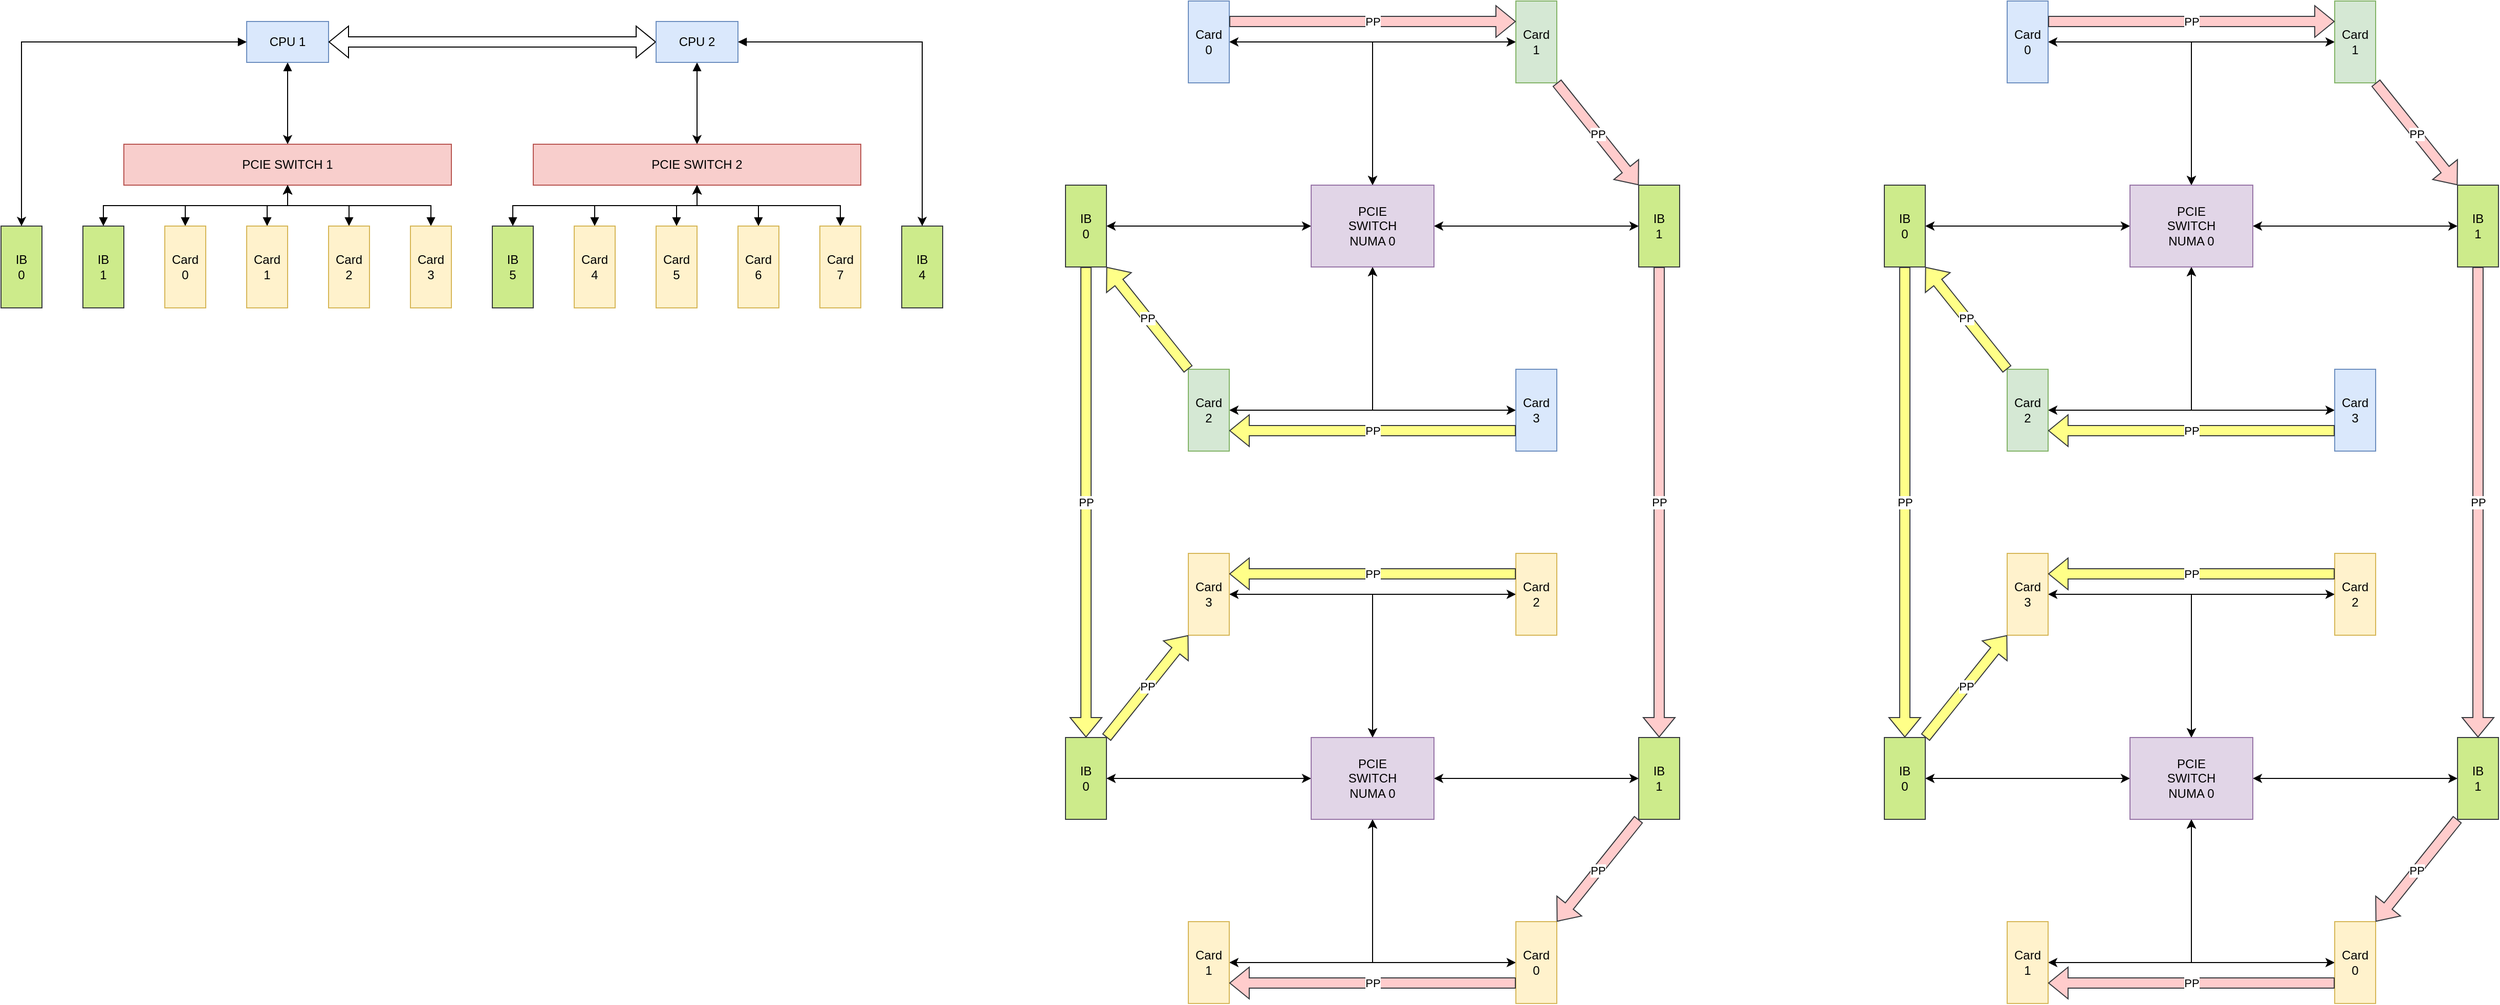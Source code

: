 <mxfile version="24.0.1" type="github">
  <diagram name="Page-1" id="sz9WDsKcMjd7FwOMRA3z">
    <mxGraphModel dx="2585" dy="1102" grid="1" gridSize="10" guides="1" tooltips="1" connect="1" arrows="1" fold="1" page="1" pageScale="1" pageWidth="850" pageHeight="1100" math="0" shadow="0">
      <root>
        <mxCell id="0" />
        <mxCell id="1" parent="0" />
        <mxCell id="98Ptpq3VxeF9D4LMuZ2r-12" value="" style="edgeStyle=orthogonalEdgeStyle;rounded=0;orthogonalLoop=1;jettySize=auto;html=1;startArrow=block;startFill=1;" edge="1" parent="1" source="98Ptpq3VxeF9D4LMuZ2r-13" target="98Ptpq3VxeF9D4LMuZ2r-17">
          <mxGeometry relative="1" as="geometry" />
        </mxCell>
        <mxCell id="98Ptpq3VxeF9D4LMuZ2r-13" value="CPU 1" style="rounded=0;whiteSpace=wrap;html=1;fillColor=#dae8fc;strokeColor=#6c8ebf;" vertex="1" parent="1">
          <mxGeometry x="-600" y="280" width="80" height="40" as="geometry" />
        </mxCell>
        <mxCell id="98Ptpq3VxeF9D4LMuZ2r-14" value="" style="edgeStyle=orthogonalEdgeStyle;rounded=0;orthogonalLoop=1;jettySize=auto;html=1;shape=flexArrow;endArrow=block;startArrow=block;" edge="1" parent="1" source="98Ptpq3VxeF9D4LMuZ2r-16" target="98Ptpq3VxeF9D4LMuZ2r-13">
          <mxGeometry relative="1" as="geometry" />
        </mxCell>
        <mxCell id="98Ptpq3VxeF9D4LMuZ2r-15" value="" style="edgeStyle=orthogonalEdgeStyle;rounded=0;orthogonalLoop=1;jettySize=auto;html=1;startArrow=block;startFill=1;" edge="1" parent="1" source="98Ptpq3VxeF9D4LMuZ2r-16" target="98Ptpq3VxeF9D4LMuZ2r-18">
          <mxGeometry relative="1" as="geometry" />
        </mxCell>
        <mxCell id="98Ptpq3VxeF9D4LMuZ2r-16" value="CPU 2" style="rounded=0;whiteSpace=wrap;html=1;fillColor=#dae8fc;strokeColor=#6c8ebf;" vertex="1" parent="1">
          <mxGeometry x="-200" y="280" width="80" height="40" as="geometry" />
        </mxCell>
        <mxCell id="98Ptpq3VxeF9D4LMuZ2r-17" value="PCIE SWITCH 1" style="rounded=0;whiteSpace=wrap;html=1;fillColor=#f8cecc;strokeColor=#b85450;" vertex="1" parent="1">
          <mxGeometry x="-720" y="400" width="320" height="40" as="geometry" />
        </mxCell>
        <mxCell id="98Ptpq3VxeF9D4LMuZ2r-18" value="PCIE SWITCH 2" style="rounded=0;whiteSpace=wrap;html=1;fillColor=#f8cecc;strokeColor=#b85450;" vertex="1" parent="1">
          <mxGeometry x="-320" y="400" width="320" height="40" as="geometry" />
        </mxCell>
        <mxCell id="98Ptpq3VxeF9D4LMuZ2r-19" value="" style="edgeStyle=orthogonalEdgeStyle;rounded=0;orthogonalLoop=1;jettySize=auto;html=1;startArrow=block;startFill=1;" edge="1" parent="1" source="98Ptpq3VxeF9D4LMuZ2r-20" target="98Ptpq3VxeF9D4LMuZ2r-17">
          <mxGeometry relative="1" as="geometry" />
        </mxCell>
        <mxCell id="98Ptpq3VxeF9D4LMuZ2r-20" value="Card&lt;br&gt;0" style="rounded=0;whiteSpace=wrap;html=1;fillColor=#fff2cc;strokeColor=#d6b656;" vertex="1" parent="1">
          <mxGeometry x="-680" y="480" width="40" height="80" as="geometry" />
        </mxCell>
        <mxCell id="98Ptpq3VxeF9D4LMuZ2r-21" value="" style="edgeStyle=orthogonalEdgeStyle;rounded=0;orthogonalLoop=1;jettySize=auto;html=1;startArrow=block;startFill=1;" edge="1" parent="1" source="98Ptpq3VxeF9D4LMuZ2r-22" target="98Ptpq3VxeF9D4LMuZ2r-17">
          <mxGeometry relative="1" as="geometry" />
        </mxCell>
        <mxCell id="98Ptpq3VxeF9D4LMuZ2r-22" value="Card&lt;br style=&quot;border-color: var(--border-color);&quot;&gt;1" style="rounded=0;whiteSpace=wrap;html=1;fillColor=#fff2cc;strokeColor=#d6b656;" vertex="1" parent="1">
          <mxGeometry x="-600" y="480" width="40" height="80" as="geometry" />
        </mxCell>
        <mxCell id="98Ptpq3VxeF9D4LMuZ2r-23" value="" style="edgeStyle=orthogonalEdgeStyle;rounded=0;orthogonalLoop=1;jettySize=auto;html=1;startArrow=block;startFill=1;" edge="1" parent="1" source="98Ptpq3VxeF9D4LMuZ2r-24" target="98Ptpq3VxeF9D4LMuZ2r-17">
          <mxGeometry relative="1" as="geometry" />
        </mxCell>
        <mxCell id="98Ptpq3VxeF9D4LMuZ2r-24" value="Card&lt;br style=&quot;border-color: var(--border-color);&quot;&gt;2" style="rounded=0;whiteSpace=wrap;html=1;fillColor=#fff2cc;strokeColor=#d6b656;" vertex="1" parent="1">
          <mxGeometry x="-520" y="480" width="40" height="80" as="geometry" />
        </mxCell>
        <mxCell id="98Ptpq3VxeF9D4LMuZ2r-25" value="" style="edgeStyle=orthogonalEdgeStyle;rounded=0;orthogonalLoop=1;jettySize=auto;html=1;startArrow=block;startFill=1;" edge="1" parent="1" source="98Ptpq3VxeF9D4LMuZ2r-26" target="98Ptpq3VxeF9D4LMuZ2r-17">
          <mxGeometry relative="1" as="geometry" />
        </mxCell>
        <mxCell id="98Ptpq3VxeF9D4LMuZ2r-26" value="Card&lt;br style=&quot;border-color: var(--border-color);&quot;&gt;3" style="rounded=0;whiteSpace=wrap;html=1;fillColor=#fff2cc;strokeColor=#d6b656;" vertex="1" parent="1">
          <mxGeometry x="-440" y="480" width="40" height="80" as="geometry" />
        </mxCell>
        <mxCell id="98Ptpq3VxeF9D4LMuZ2r-27" value="" style="edgeStyle=orthogonalEdgeStyle;rounded=0;orthogonalLoop=1;jettySize=auto;html=1;startArrow=block;startFill=1;" edge="1" parent="1" source="98Ptpq3VxeF9D4LMuZ2r-28" target="98Ptpq3VxeF9D4LMuZ2r-17">
          <mxGeometry relative="1" as="geometry" />
        </mxCell>
        <mxCell id="98Ptpq3VxeF9D4LMuZ2r-28" value="IB&lt;br&gt;1" style="rounded=0;whiteSpace=wrap;html=1;fillColor=#cdeb8b;strokeColor=#36393d;" vertex="1" parent="1">
          <mxGeometry x="-760" y="480" width="40" height="80" as="geometry" />
        </mxCell>
        <mxCell id="98Ptpq3VxeF9D4LMuZ2r-29" value="" style="edgeStyle=orthogonalEdgeStyle;rounded=0;orthogonalLoop=1;jettySize=auto;html=1;startArrow=block;startFill=1;" edge="1" parent="1" source="98Ptpq3VxeF9D4LMuZ2r-30" target="98Ptpq3VxeF9D4LMuZ2r-18">
          <mxGeometry relative="1" as="geometry" />
        </mxCell>
        <mxCell id="98Ptpq3VxeF9D4LMuZ2r-30" value="Card&lt;br style=&quot;border-color: var(--border-color);&quot;&gt;4" style="rounded=0;whiteSpace=wrap;html=1;fillColor=#fff2cc;strokeColor=#d6b656;" vertex="1" parent="1">
          <mxGeometry x="-280" y="480" width="40" height="80" as="geometry" />
        </mxCell>
        <mxCell id="98Ptpq3VxeF9D4LMuZ2r-31" value="" style="edgeStyle=orthogonalEdgeStyle;rounded=0;orthogonalLoop=1;jettySize=auto;html=1;startArrow=block;startFill=1;" edge="1" parent="1" source="98Ptpq3VxeF9D4LMuZ2r-32" target="98Ptpq3VxeF9D4LMuZ2r-18">
          <mxGeometry relative="1" as="geometry" />
        </mxCell>
        <mxCell id="98Ptpq3VxeF9D4LMuZ2r-32" value="Card&lt;br style=&quot;border-color: var(--border-color);&quot;&gt;5" style="rounded=0;whiteSpace=wrap;html=1;fillColor=#fff2cc;strokeColor=#d6b656;" vertex="1" parent="1">
          <mxGeometry x="-200" y="480" width="40" height="80" as="geometry" />
        </mxCell>
        <mxCell id="98Ptpq3VxeF9D4LMuZ2r-33" value="" style="edgeStyle=orthogonalEdgeStyle;rounded=0;orthogonalLoop=1;jettySize=auto;html=1;startArrow=block;startFill=1;" edge="1" parent="1" source="98Ptpq3VxeF9D4LMuZ2r-34" target="98Ptpq3VxeF9D4LMuZ2r-18">
          <mxGeometry relative="1" as="geometry" />
        </mxCell>
        <mxCell id="98Ptpq3VxeF9D4LMuZ2r-34" value="Card&lt;br style=&quot;border-color: var(--border-color);&quot;&gt;6" style="rounded=0;whiteSpace=wrap;html=1;fillColor=#fff2cc;strokeColor=#d6b656;" vertex="1" parent="1">
          <mxGeometry x="-120" y="480" width="40" height="80" as="geometry" />
        </mxCell>
        <mxCell id="98Ptpq3VxeF9D4LMuZ2r-35" value="" style="edgeStyle=orthogonalEdgeStyle;rounded=0;orthogonalLoop=1;jettySize=auto;html=1;startArrow=block;startFill=1;" edge="1" parent="1" source="98Ptpq3VxeF9D4LMuZ2r-36" target="98Ptpq3VxeF9D4LMuZ2r-18">
          <mxGeometry relative="1" as="geometry" />
        </mxCell>
        <mxCell id="98Ptpq3VxeF9D4LMuZ2r-36" value="Card&lt;br style=&quot;border-color: var(--border-color);&quot;&gt;7" style="rounded=0;whiteSpace=wrap;html=1;fillColor=#fff2cc;strokeColor=#d6b656;" vertex="1" parent="1">
          <mxGeometry x="-40" y="480" width="40" height="80" as="geometry" />
        </mxCell>
        <mxCell id="98Ptpq3VxeF9D4LMuZ2r-37" value="" style="edgeStyle=orthogonalEdgeStyle;rounded=0;orthogonalLoop=1;jettySize=auto;html=1;startArrow=block;startFill=1;" edge="1" parent="1" source="98Ptpq3VxeF9D4LMuZ2r-38" target="98Ptpq3VxeF9D4LMuZ2r-18">
          <mxGeometry relative="1" as="geometry" />
        </mxCell>
        <mxCell id="98Ptpq3VxeF9D4LMuZ2r-38" value="IB&lt;br&gt;5" style="rounded=0;whiteSpace=wrap;html=1;fillColor=#cdeb8b;strokeColor=#36393d;" vertex="1" parent="1">
          <mxGeometry x="-360" y="480" width="40" height="80" as="geometry" />
        </mxCell>
        <mxCell id="98Ptpq3VxeF9D4LMuZ2r-39" value="IB&lt;br&gt;0" style="rounded=0;whiteSpace=wrap;html=1;fillColor=#cdeb8b;strokeColor=#36393d;" vertex="1" parent="1">
          <mxGeometry x="-840" y="480" width="40" height="80" as="geometry" />
        </mxCell>
        <mxCell id="98Ptpq3VxeF9D4LMuZ2r-40" value="" style="edgeStyle=orthogonalEdgeStyle;rounded=0;orthogonalLoop=1;jettySize=auto;html=1;exitX=0;exitY=0.5;exitDx=0;exitDy=0;entryX=0.5;entryY=0;entryDx=0;entryDy=0;startArrow=block;startFill=1;" edge="1" parent="1" source="98Ptpq3VxeF9D4LMuZ2r-13" target="98Ptpq3VxeF9D4LMuZ2r-39">
          <mxGeometry relative="1" as="geometry">
            <mxPoint x="-550" y="330" as="sourcePoint" />
            <mxPoint x="-550" y="410" as="targetPoint" />
          </mxGeometry>
        </mxCell>
        <mxCell id="98Ptpq3VxeF9D4LMuZ2r-41" value="IB&lt;br&gt;4" style="rounded=0;whiteSpace=wrap;html=1;fillColor=#cdeb8b;strokeColor=#36393d;" vertex="1" parent="1">
          <mxGeometry x="40" y="480" width="40" height="80" as="geometry" />
        </mxCell>
        <mxCell id="98Ptpq3VxeF9D4LMuZ2r-42" value="" style="edgeStyle=orthogonalEdgeStyle;rounded=0;orthogonalLoop=1;jettySize=auto;html=1;exitX=1;exitY=0.5;exitDx=0;exitDy=0;entryX=0.5;entryY=0;entryDx=0;entryDy=0;startArrow=block;startFill=1;" edge="1" parent="1" source="98Ptpq3VxeF9D4LMuZ2r-16" target="98Ptpq3VxeF9D4LMuZ2r-41">
          <mxGeometry relative="1" as="geometry">
            <mxPoint x="240" y="300" as="sourcePoint" />
            <mxPoint x="290" y="410" as="targetPoint" />
          </mxGeometry>
        </mxCell>
        <mxCell id="98Ptpq3VxeF9D4LMuZ2r-53" value="" style="edgeStyle=orthogonalEdgeStyle;rounded=0;orthogonalLoop=1;jettySize=auto;html=1;startArrow=classic;startFill=1;" edge="1" parent="1" source="98Ptpq3VxeF9D4LMuZ2r-44" target="98Ptpq3VxeF9D4LMuZ2r-50">
          <mxGeometry relative="1" as="geometry">
            <Array as="points">
              <mxPoint x="500" y="300" />
            </Array>
          </mxGeometry>
        </mxCell>
        <mxCell id="98Ptpq3VxeF9D4LMuZ2r-44" value="Card&lt;br&gt;0" style="rounded=0;whiteSpace=wrap;html=1;fillColor=#dae8fc;strokeColor=#6c8ebf;" vertex="1" parent="1">
          <mxGeometry x="320" y="260" width="40" height="80" as="geometry" />
        </mxCell>
        <mxCell id="98Ptpq3VxeF9D4LMuZ2r-54" value="" style="edgeStyle=orthogonalEdgeStyle;rounded=0;orthogonalLoop=1;jettySize=auto;html=1;startArrow=classic;startFill=1;" edge="1" parent="1" source="98Ptpq3VxeF9D4LMuZ2r-45" target="98Ptpq3VxeF9D4LMuZ2r-50">
          <mxGeometry relative="1" as="geometry">
            <Array as="points">
              <mxPoint x="500" y="300" />
            </Array>
          </mxGeometry>
        </mxCell>
        <mxCell id="98Ptpq3VxeF9D4LMuZ2r-45" value="Card&lt;br style=&quot;border-color: var(--border-color);&quot;&gt;1" style="rounded=0;whiteSpace=wrap;html=1;fillColor=#d5e8d4;strokeColor=#82b366;" vertex="1" parent="1">
          <mxGeometry x="640" y="260" width="40" height="80" as="geometry" />
        </mxCell>
        <mxCell id="98Ptpq3VxeF9D4LMuZ2r-51" value="" style="edgeStyle=orthogonalEdgeStyle;rounded=0;orthogonalLoop=1;jettySize=auto;html=1;startArrow=classic;startFill=1;" edge="1" parent="1" source="98Ptpq3VxeF9D4LMuZ2r-46" target="98Ptpq3VxeF9D4LMuZ2r-50">
          <mxGeometry relative="1" as="geometry" />
        </mxCell>
        <mxCell id="98Ptpq3VxeF9D4LMuZ2r-46" value="Card&lt;br style=&quot;border-color: var(--border-color);&quot;&gt;2" style="rounded=0;whiteSpace=wrap;html=1;fillColor=#d5e8d4;strokeColor=#82b366;" vertex="1" parent="1">
          <mxGeometry x="320" y="620" width="40" height="80" as="geometry" />
        </mxCell>
        <mxCell id="98Ptpq3VxeF9D4LMuZ2r-52" value="" style="edgeStyle=orthogonalEdgeStyle;rounded=0;orthogonalLoop=1;jettySize=auto;html=1;startArrow=classic;startFill=1;" edge="1" parent="1" source="98Ptpq3VxeF9D4LMuZ2r-47" target="98Ptpq3VxeF9D4LMuZ2r-50">
          <mxGeometry relative="1" as="geometry" />
        </mxCell>
        <mxCell id="98Ptpq3VxeF9D4LMuZ2r-47" value="Card&lt;br style=&quot;border-color: var(--border-color);&quot;&gt;3" style="rounded=0;whiteSpace=wrap;html=1;fillColor=#dae8fc;strokeColor=#6c8ebf;" vertex="1" parent="1">
          <mxGeometry x="640" y="620" width="40" height="80" as="geometry" />
        </mxCell>
        <mxCell id="98Ptpq3VxeF9D4LMuZ2r-56" value="" style="edgeStyle=orthogonalEdgeStyle;rounded=0;orthogonalLoop=1;jettySize=auto;html=1;startArrow=classic;startFill=1;" edge="1" parent="1" source="98Ptpq3VxeF9D4LMuZ2r-48" target="98Ptpq3VxeF9D4LMuZ2r-50">
          <mxGeometry relative="1" as="geometry" />
        </mxCell>
        <mxCell id="98Ptpq3VxeF9D4LMuZ2r-48" value="IB&lt;br&gt;1" style="rounded=0;whiteSpace=wrap;html=1;fillColor=#cdeb8b;strokeColor=#36393d;" vertex="1" parent="1">
          <mxGeometry x="760" y="440" width="40" height="80" as="geometry" />
        </mxCell>
        <mxCell id="98Ptpq3VxeF9D4LMuZ2r-55" value="" style="edgeStyle=orthogonalEdgeStyle;rounded=0;orthogonalLoop=1;jettySize=auto;html=1;startArrow=classic;startFill=1;" edge="1" parent="1" source="98Ptpq3VxeF9D4LMuZ2r-49" target="98Ptpq3VxeF9D4LMuZ2r-50">
          <mxGeometry relative="1" as="geometry" />
        </mxCell>
        <mxCell id="98Ptpq3VxeF9D4LMuZ2r-49" value="IB&lt;br&gt;0" style="rounded=0;whiteSpace=wrap;html=1;fillColor=#cdeb8b;strokeColor=#36393d;" vertex="1" parent="1">
          <mxGeometry x="200" y="440" width="40" height="80" as="geometry" />
        </mxCell>
        <mxCell id="98Ptpq3VxeF9D4LMuZ2r-50" value="PCIE&lt;div&gt;SWITCH&lt;/div&gt;&lt;div&gt;NUMA 0&lt;/div&gt;" style="rounded=0;whiteSpace=wrap;html=1;fillColor=#e1d5e7;strokeColor=#9673a6;" vertex="1" parent="1">
          <mxGeometry x="440" y="440" width="120" height="80" as="geometry" />
        </mxCell>
        <mxCell id="98Ptpq3VxeF9D4LMuZ2r-77" value="" style="edgeStyle=orthogonalEdgeStyle;rounded=0;orthogonalLoop=1;jettySize=auto;html=1;startArrow=classic;startFill=1;" edge="1" parent="1" source="98Ptpq3VxeF9D4LMuZ2r-78" target="98Ptpq3VxeF9D4LMuZ2r-89">
          <mxGeometry relative="1" as="geometry">
            <Array as="points">
              <mxPoint x="500" y="840" />
            </Array>
          </mxGeometry>
        </mxCell>
        <mxCell id="98Ptpq3VxeF9D4LMuZ2r-78" value="Card&lt;br&gt;3" style="rounded=0;whiteSpace=wrap;html=1;fillColor=#fff2cc;strokeColor=#d6b656;" vertex="1" parent="1">
          <mxGeometry x="320" y="800" width="40" height="80" as="geometry" />
        </mxCell>
        <mxCell id="98Ptpq3VxeF9D4LMuZ2r-79" value="" style="edgeStyle=orthogonalEdgeStyle;rounded=0;orthogonalLoop=1;jettySize=auto;html=1;startArrow=classic;startFill=1;" edge="1" parent="1" source="98Ptpq3VxeF9D4LMuZ2r-80" target="98Ptpq3VxeF9D4LMuZ2r-89">
          <mxGeometry relative="1" as="geometry">
            <Array as="points">
              <mxPoint x="500" y="840" />
            </Array>
          </mxGeometry>
        </mxCell>
        <mxCell id="98Ptpq3VxeF9D4LMuZ2r-80" value="Card&lt;br style=&quot;border-color: var(--border-color);&quot;&gt;2" style="rounded=0;whiteSpace=wrap;html=1;fillColor=#fff2cc;strokeColor=#d6b656;" vertex="1" parent="1">
          <mxGeometry x="640" y="800" width="40" height="80" as="geometry" />
        </mxCell>
        <mxCell id="98Ptpq3VxeF9D4LMuZ2r-81" value="" style="edgeStyle=orthogonalEdgeStyle;rounded=0;orthogonalLoop=1;jettySize=auto;html=1;startArrow=classic;startFill=1;" edge="1" parent="1" source="98Ptpq3VxeF9D4LMuZ2r-82" target="98Ptpq3VxeF9D4LMuZ2r-89">
          <mxGeometry relative="1" as="geometry" />
        </mxCell>
        <mxCell id="98Ptpq3VxeF9D4LMuZ2r-82" value="Card&lt;br style=&quot;border-color: var(--border-color);&quot;&gt;1" style="rounded=0;whiteSpace=wrap;html=1;fillColor=#fff2cc;strokeColor=#d6b656;" vertex="1" parent="1">
          <mxGeometry x="320" y="1160" width="40" height="80" as="geometry" />
        </mxCell>
        <mxCell id="98Ptpq3VxeF9D4LMuZ2r-83" value="" style="edgeStyle=orthogonalEdgeStyle;rounded=0;orthogonalLoop=1;jettySize=auto;html=1;startArrow=classic;startFill=1;" edge="1" parent="1" source="98Ptpq3VxeF9D4LMuZ2r-84" target="98Ptpq3VxeF9D4LMuZ2r-89">
          <mxGeometry relative="1" as="geometry" />
        </mxCell>
        <mxCell id="98Ptpq3VxeF9D4LMuZ2r-84" value="Card&lt;br style=&quot;border-color: var(--border-color);&quot;&gt;0" style="rounded=0;whiteSpace=wrap;html=1;fillColor=#fff2cc;strokeColor=#d6b656;" vertex="1" parent="1">
          <mxGeometry x="640" y="1160" width="40" height="80" as="geometry" />
        </mxCell>
        <mxCell id="98Ptpq3VxeF9D4LMuZ2r-85" value="" style="edgeStyle=orthogonalEdgeStyle;rounded=0;orthogonalLoop=1;jettySize=auto;html=1;startArrow=classic;startFill=1;" edge="1" parent="1" source="98Ptpq3VxeF9D4LMuZ2r-86" target="98Ptpq3VxeF9D4LMuZ2r-89">
          <mxGeometry relative="1" as="geometry" />
        </mxCell>
        <mxCell id="98Ptpq3VxeF9D4LMuZ2r-86" value="IB&lt;br&gt;1" style="rounded=0;whiteSpace=wrap;html=1;fillColor=#cdeb8b;strokeColor=#36393d;" vertex="1" parent="1">
          <mxGeometry x="760" y="980" width="40" height="80" as="geometry" />
        </mxCell>
        <mxCell id="98Ptpq3VxeF9D4LMuZ2r-87" value="" style="edgeStyle=orthogonalEdgeStyle;rounded=0;orthogonalLoop=1;jettySize=auto;html=1;startArrow=classic;startFill=1;" edge="1" parent="1" source="98Ptpq3VxeF9D4LMuZ2r-88" target="98Ptpq3VxeF9D4LMuZ2r-89">
          <mxGeometry relative="1" as="geometry" />
        </mxCell>
        <mxCell id="98Ptpq3VxeF9D4LMuZ2r-88" value="IB&lt;br&gt;0" style="rounded=0;whiteSpace=wrap;html=1;fillColor=#cdeb8b;strokeColor=#36393d;" vertex="1" parent="1">
          <mxGeometry x="200" y="980" width="40" height="80" as="geometry" />
        </mxCell>
        <mxCell id="98Ptpq3VxeF9D4LMuZ2r-89" value="PCIE&lt;div&gt;SWITCH&lt;/div&gt;&lt;div&gt;NUMA 0&lt;/div&gt;" style="rounded=0;whiteSpace=wrap;html=1;fillColor=#e1d5e7;strokeColor=#9673a6;" vertex="1" parent="1">
          <mxGeometry x="440" y="980" width="120" height="80" as="geometry" />
        </mxCell>
        <mxCell id="98Ptpq3VxeF9D4LMuZ2r-90" value="PP" style="shape=flexArrow;endArrow=classic;html=1;rounded=0;entryX=0;entryY=0.25;entryDx=0;entryDy=0;exitX=1;exitY=0.25;exitDx=0;exitDy=0;fillColor=#ffcccc;strokeColor=#36393d;" edge="1" parent="1" source="98Ptpq3VxeF9D4LMuZ2r-44" target="98Ptpq3VxeF9D4LMuZ2r-45">
          <mxGeometry width="50" height="50" relative="1" as="geometry">
            <mxPoint x="390" y="270" as="sourcePoint" />
            <mxPoint x="590" y="270" as="targetPoint" />
          </mxGeometry>
        </mxCell>
        <mxCell id="98Ptpq3VxeF9D4LMuZ2r-91" value="PP" style="shape=flexArrow;endArrow=classic;html=1;rounded=0;entryX=0;entryY=0;entryDx=0;entryDy=0;exitX=1;exitY=1;exitDx=0;exitDy=0;fillColor=#ffcccc;strokeColor=#36393d;" edge="1" parent="1" source="98Ptpq3VxeF9D4LMuZ2r-45" target="98Ptpq3VxeF9D4LMuZ2r-48">
          <mxGeometry width="50" height="50" relative="1" as="geometry">
            <mxPoint x="370" y="290" as="sourcePoint" />
            <mxPoint x="650" y="290" as="targetPoint" />
          </mxGeometry>
        </mxCell>
        <mxCell id="98Ptpq3VxeF9D4LMuZ2r-92" value="PP" style="shape=flexArrow;endArrow=classic;html=1;rounded=0;exitX=0.5;exitY=1;exitDx=0;exitDy=0;entryX=0.5;entryY=0;entryDx=0;entryDy=0;fillColor=#ffcccc;strokeColor=#36393d;" edge="1" parent="1" source="98Ptpq3VxeF9D4LMuZ2r-48" target="98Ptpq3VxeF9D4LMuZ2r-86">
          <mxGeometry width="50" height="50" relative="1" as="geometry">
            <mxPoint x="-200" y="890" as="sourcePoint" />
            <mxPoint x="630" y="950" as="targetPoint" />
          </mxGeometry>
        </mxCell>
        <mxCell id="98Ptpq3VxeF9D4LMuZ2r-93" value="PP" style="shape=flexArrow;endArrow=classic;html=1;rounded=0;exitX=0;exitY=1;exitDx=0;exitDy=0;entryX=1;entryY=0;entryDx=0;entryDy=0;fillColor=#ffcccc;strokeColor=#36393d;" edge="1" parent="1" source="98Ptpq3VxeF9D4LMuZ2r-86" target="98Ptpq3VxeF9D4LMuZ2r-84">
          <mxGeometry width="50" height="50" relative="1" as="geometry">
            <mxPoint x="790" y="530" as="sourcePoint" />
            <mxPoint x="790" y="990" as="targetPoint" />
          </mxGeometry>
        </mxCell>
        <mxCell id="98Ptpq3VxeF9D4LMuZ2r-94" value="PP" style="shape=flexArrow;endArrow=classic;html=1;rounded=0;exitX=0;exitY=0.75;exitDx=0;exitDy=0;entryX=1;entryY=0.75;entryDx=0;entryDy=0;fillColor=#ffcccc;strokeColor=#36393d;" edge="1" parent="1" source="98Ptpq3VxeF9D4LMuZ2r-84" target="98Ptpq3VxeF9D4LMuZ2r-82">
          <mxGeometry width="50" height="50" relative="1" as="geometry">
            <mxPoint x="770" y="1070" as="sourcePoint" />
            <mxPoint x="690" y="1170" as="targetPoint" />
          </mxGeometry>
        </mxCell>
        <mxCell id="98Ptpq3VxeF9D4LMuZ2r-95" value="PP" style="shape=flexArrow;endArrow=block;html=1;rounded=0;exitX=0;exitY=0.25;exitDx=0;exitDy=0;entryX=1;entryY=0.25;entryDx=0;entryDy=0;fillColor=#ffff88;strokeColor=#36393d;startArrow=none;startFill=0;" edge="1" parent="1" source="98Ptpq3VxeF9D4LMuZ2r-80" target="98Ptpq3VxeF9D4LMuZ2r-78">
          <mxGeometry width="50" height="50" relative="1" as="geometry">
            <mxPoint x="770" y="1070" as="sourcePoint" />
            <mxPoint x="690" y="1170" as="targetPoint" />
          </mxGeometry>
        </mxCell>
        <mxCell id="98Ptpq3VxeF9D4LMuZ2r-96" value="PP" style="shape=flexArrow;endArrow=none;html=1;rounded=0;exitX=0;exitY=1;exitDx=0;exitDy=0;entryX=1;entryY=0;entryDx=0;entryDy=0;fillColor=#ffff88;strokeColor=#36393d;startArrow=block;startFill=0;endFill=0;" edge="1" parent="1" source="98Ptpq3VxeF9D4LMuZ2r-78" target="98Ptpq3VxeF9D4LMuZ2r-88">
          <mxGeometry width="50" height="50" relative="1" as="geometry">
            <mxPoint x="650" y="830" as="sourcePoint" />
            <mxPoint x="370" y="830" as="targetPoint" />
          </mxGeometry>
        </mxCell>
        <mxCell id="98Ptpq3VxeF9D4LMuZ2r-97" value="PP" style="shape=flexArrow;endArrow=none;html=1;rounded=0;exitX=0.5;exitY=0;exitDx=0;exitDy=0;entryX=0.5;entryY=1;entryDx=0;entryDy=0;fillColor=#ffff88;strokeColor=#36393d;startArrow=block;endFill=0;" edge="1" parent="1" source="98Ptpq3VxeF9D4LMuZ2r-88" target="98Ptpq3VxeF9D4LMuZ2r-49">
          <mxGeometry width="50" height="50" relative="1" as="geometry">
            <mxPoint x="330" y="890" as="sourcePoint" />
            <mxPoint x="250" y="990" as="targetPoint" />
          </mxGeometry>
        </mxCell>
        <mxCell id="98Ptpq3VxeF9D4LMuZ2r-100" value="PP" style="shape=flexArrow;endArrow=none;html=1;rounded=0;exitX=1;exitY=1;exitDx=0;exitDy=0;entryX=0;entryY=0;entryDx=0;entryDy=0;fillColor=#ffff88;strokeColor=#36393d;endFill=0;startArrow=block;" edge="1" parent="1" source="98Ptpq3VxeF9D4LMuZ2r-49" target="98Ptpq3VxeF9D4LMuZ2r-46">
          <mxGeometry width="50" height="50" relative="1" as="geometry">
            <mxPoint x="330" y="890" as="sourcePoint" />
            <mxPoint x="250" y="990" as="targetPoint" />
          </mxGeometry>
        </mxCell>
        <mxCell id="98Ptpq3VxeF9D4LMuZ2r-101" value="PP" style="shape=flexArrow;endArrow=none;html=1;rounded=0;exitX=1;exitY=0.75;exitDx=0;exitDy=0;entryX=0;entryY=0.75;entryDx=0;entryDy=0;fillColor=#ffff88;strokeColor=#36393d;startArrow=block;endFill=0;" edge="1" parent="1" source="98Ptpq3VxeF9D4LMuZ2r-46" target="98Ptpq3VxeF9D4LMuZ2r-47">
          <mxGeometry width="50" height="50" relative="1" as="geometry">
            <mxPoint x="250" y="530" as="sourcePoint" />
            <mxPoint x="330" y="630" as="targetPoint" />
          </mxGeometry>
        </mxCell>
        <mxCell id="98Ptpq3VxeF9D4LMuZ2r-102" value="" style="edgeStyle=orthogonalEdgeStyle;rounded=0;orthogonalLoop=1;jettySize=auto;html=1;startArrow=classic;startFill=1;" edge="1" parent="1" source="98Ptpq3VxeF9D4LMuZ2r-103" target="98Ptpq3VxeF9D4LMuZ2r-114">
          <mxGeometry relative="1" as="geometry">
            <Array as="points">
              <mxPoint x="1300" y="300" />
            </Array>
          </mxGeometry>
        </mxCell>
        <mxCell id="98Ptpq3VxeF9D4LMuZ2r-103" value="Card&lt;br&gt;0" style="rounded=0;whiteSpace=wrap;html=1;fillColor=#dae8fc;strokeColor=#6c8ebf;" vertex="1" parent="1">
          <mxGeometry x="1120" y="260" width="40" height="80" as="geometry" />
        </mxCell>
        <mxCell id="98Ptpq3VxeF9D4LMuZ2r-104" value="" style="edgeStyle=orthogonalEdgeStyle;rounded=0;orthogonalLoop=1;jettySize=auto;html=1;startArrow=classic;startFill=1;" edge="1" parent="1" source="98Ptpq3VxeF9D4LMuZ2r-105" target="98Ptpq3VxeF9D4LMuZ2r-114">
          <mxGeometry relative="1" as="geometry">
            <Array as="points">
              <mxPoint x="1300" y="300" />
            </Array>
          </mxGeometry>
        </mxCell>
        <mxCell id="98Ptpq3VxeF9D4LMuZ2r-105" value="Card&lt;br style=&quot;border-color: var(--border-color);&quot;&gt;1" style="rounded=0;whiteSpace=wrap;html=1;fillColor=#d5e8d4;strokeColor=#82b366;" vertex="1" parent="1">
          <mxGeometry x="1440" y="260" width="40" height="80" as="geometry" />
        </mxCell>
        <mxCell id="98Ptpq3VxeF9D4LMuZ2r-106" value="" style="edgeStyle=orthogonalEdgeStyle;rounded=0;orthogonalLoop=1;jettySize=auto;html=1;startArrow=classic;startFill=1;" edge="1" parent="1" source="98Ptpq3VxeF9D4LMuZ2r-107" target="98Ptpq3VxeF9D4LMuZ2r-114">
          <mxGeometry relative="1" as="geometry" />
        </mxCell>
        <mxCell id="98Ptpq3VxeF9D4LMuZ2r-107" value="Card&lt;br style=&quot;border-color: var(--border-color);&quot;&gt;2" style="rounded=0;whiteSpace=wrap;html=1;fillColor=#d5e8d4;strokeColor=#82b366;" vertex="1" parent="1">
          <mxGeometry x="1120" y="620" width="40" height="80" as="geometry" />
        </mxCell>
        <mxCell id="98Ptpq3VxeF9D4LMuZ2r-108" value="" style="edgeStyle=orthogonalEdgeStyle;rounded=0;orthogonalLoop=1;jettySize=auto;html=1;startArrow=classic;startFill=1;" edge="1" parent="1" source="98Ptpq3VxeF9D4LMuZ2r-109" target="98Ptpq3VxeF9D4LMuZ2r-114">
          <mxGeometry relative="1" as="geometry" />
        </mxCell>
        <mxCell id="98Ptpq3VxeF9D4LMuZ2r-109" value="Card&lt;br style=&quot;border-color: var(--border-color);&quot;&gt;3" style="rounded=0;whiteSpace=wrap;html=1;fillColor=#dae8fc;strokeColor=#6c8ebf;" vertex="1" parent="1">
          <mxGeometry x="1440" y="620" width="40" height="80" as="geometry" />
        </mxCell>
        <mxCell id="98Ptpq3VxeF9D4LMuZ2r-110" value="" style="edgeStyle=orthogonalEdgeStyle;rounded=0;orthogonalLoop=1;jettySize=auto;html=1;startArrow=classic;startFill=1;" edge="1" parent="1" source="98Ptpq3VxeF9D4LMuZ2r-111" target="98Ptpq3VxeF9D4LMuZ2r-114">
          <mxGeometry relative="1" as="geometry" />
        </mxCell>
        <mxCell id="98Ptpq3VxeF9D4LMuZ2r-111" value="IB&lt;br&gt;1" style="rounded=0;whiteSpace=wrap;html=1;fillColor=#cdeb8b;strokeColor=#36393d;" vertex="1" parent="1">
          <mxGeometry x="1560" y="440" width="40" height="80" as="geometry" />
        </mxCell>
        <mxCell id="98Ptpq3VxeF9D4LMuZ2r-112" value="" style="edgeStyle=orthogonalEdgeStyle;rounded=0;orthogonalLoop=1;jettySize=auto;html=1;startArrow=classic;startFill=1;" edge="1" parent="1" source="98Ptpq3VxeF9D4LMuZ2r-113" target="98Ptpq3VxeF9D4LMuZ2r-114">
          <mxGeometry relative="1" as="geometry" />
        </mxCell>
        <mxCell id="98Ptpq3VxeF9D4LMuZ2r-113" value="IB&lt;br&gt;0" style="rounded=0;whiteSpace=wrap;html=1;fillColor=#cdeb8b;strokeColor=#36393d;" vertex="1" parent="1">
          <mxGeometry x="1000" y="440" width="40" height="80" as="geometry" />
        </mxCell>
        <mxCell id="98Ptpq3VxeF9D4LMuZ2r-114" value="PCIE&lt;div&gt;SWITCH&lt;/div&gt;&lt;div&gt;NUMA 0&lt;/div&gt;" style="rounded=0;whiteSpace=wrap;html=1;fillColor=#e1d5e7;strokeColor=#9673a6;" vertex="1" parent="1">
          <mxGeometry x="1240" y="440" width="120" height="80" as="geometry" />
        </mxCell>
        <mxCell id="98Ptpq3VxeF9D4LMuZ2r-115" value="" style="edgeStyle=orthogonalEdgeStyle;rounded=0;orthogonalLoop=1;jettySize=auto;html=1;startArrow=classic;startFill=1;" edge="1" parent="1" source="98Ptpq3VxeF9D4LMuZ2r-116" target="98Ptpq3VxeF9D4LMuZ2r-127">
          <mxGeometry relative="1" as="geometry">
            <Array as="points">
              <mxPoint x="1300" y="840" />
            </Array>
          </mxGeometry>
        </mxCell>
        <mxCell id="98Ptpq3VxeF9D4LMuZ2r-116" value="Card&lt;br&gt;3" style="rounded=0;whiteSpace=wrap;html=1;fillColor=#fff2cc;strokeColor=#d6b656;" vertex="1" parent="1">
          <mxGeometry x="1120" y="800" width="40" height="80" as="geometry" />
        </mxCell>
        <mxCell id="98Ptpq3VxeF9D4LMuZ2r-117" value="" style="edgeStyle=orthogonalEdgeStyle;rounded=0;orthogonalLoop=1;jettySize=auto;html=1;startArrow=classic;startFill=1;" edge="1" parent="1" source="98Ptpq3VxeF9D4LMuZ2r-118" target="98Ptpq3VxeF9D4LMuZ2r-127">
          <mxGeometry relative="1" as="geometry">
            <Array as="points">
              <mxPoint x="1300" y="840" />
            </Array>
          </mxGeometry>
        </mxCell>
        <mxCell id="98Ptpq3VxeF9D4LMuZ2r-118" value="Card&lt;br style=&quot;border-color: var(--border-color);&quot;&gt;2" style="rounded=0;whiteSpace=wrap;html=1;fillColor=#fff2cc;strokeColor=#d6b656;" vertex="1" parent="1">
          <mxGeometry x="1440" y="800" width="40" height="80" as="geometry" />
        </mxCell>
        <mxCell id="98Ptpq3VxeF9D4LMuZ2r-119" value="" style="edgeStyle=orthogonalEdgeStyle;rounded=0;orthogonalLoop=1;jettySize=auto;html=1;startArrow=classic;startFill=1;" edge="1" parent="1" source="98Ptpq3VxeF9D4LMuZ2r-120" target="98Ptpq3VxeF9D4LMuZ2r-127">
          <mxGeometry relative="1" as="geometry" />
        </mxCell>
        <mxCell id="98Ptpq3VxeF9D4LMuZ2r-120" value="Card&lt;br style=&quot;border-color: var(--border-color);&quot;&gt;1" style="rounded=0;whiteSpace=wrap;html=1;fillColor=#fff2cc;strokeColor=#d6b656;" vertex="1" parent="1">
          <mxGeometry x="1120" y="1160" width="40" height="80" as="geometry" />
        </mxCell>
        <mxCell id="98Ptpq3VxeF9D4LMuZ2r-121" value="" style="edgeStyle=orthogonalEdgeStyle;rounded=0;orthogonalLoop=1;jettySize=auto;html=1;startArrow=classic;startFill=1;" edge="1" parent="1" source="98Ptpq3VxeF9D4LMuZ2r-122" target="98Ptpq3VxeF9D4LMuZ2r-127">
          <mxGeometry relative="1" as="geometry" />
        </mxCell>
        <mxCell id="98Ptpq3VxeF9D4LMuZ2r-122" value="Card&lt;br style=&quot;border-color: var(--border-color);&quot;&gt;0" style="rounded=0;whiteSpace=wrap;html=1;fillColor=#fff2cc;strokeColor=#d6b656;" vertex="1" parent="1">
          <mxGeometry x="1440" y="1160" width="40" height="80" as="geometry" />
        </mxCell>
        <mxCell id="98Ptpq3VxeF9D4LMuZ2r-123" value="" style="edgeStyle=orthogonalEdgeStyle;rounded=0;orthogonalLoop=1;jettySize=auto;html=1;startArrow=classic;startFill=1;" edge="1" parent="1" source="98Ptpq3VxeF9D4LMuZ2r-124" target="98Ptpq3VxeF9D4LMuZ2r-127">
          <mxGeometry relative="1" as="geometry" />
        </mxCell>
        <mxCell id="98Ptpq3VxeF9D4LMuZ2r-124" value="IB&lt;br&gt;1" style="rounded=0;whiteSpace=wrap;html=1;fillColor=#cdeb8b;strokeColor=#36393d;" vertex="1" parent="1">
          <mxGeometry x="1560" y="980" width="40" height="80" as="geometry" />
        </mxCell>
        <mxCell id="98Ptpq3VxeF9D4LMuZ2r-125" value="" style="edgeStyle=orthogonalEdgeStyle;rounded=0;orthogonalLoop=1;jettySize=auto;html=1;startArrow=classic;startFill=1;" edge="1" parent="1" source="98Ptpq3VxeF9D4LMuZ2r-126" target="98Ptpq3VxeF9D4LMuZ2r-127">
          <mxGeometry relative="1" as="geometry" />
        </mxCell>
        <mxCell id="98Ptpq3VxeF9D4LMuZ2r-126" value="IB&lt;br&gt;0" style="rounded=0;whiteSpace=wrap;html=1;fillColor=#cdeb8b;strokeColor=#36393d;" vertex="1" parent="1">
          <mxGeometry x="1000" y="980" width="40" height="80" as="geometry" />
        </mxCell>
        <mxCell id="98Ptpq3VxeF9D4LMuZ2r-127" value="PCIE&lt;div&gt;SWITCH&lt;/div&gt;&lt;div&gt;NUMA 0&lt;/div&gt;" style="rounded=0;whiteSpace=wrap;html=1;fillColor=#e1d5e7;strokeColor=#9673a6;" vertex="1" parent="1">
          <mxGeometry x="1240" y="980" width="120" height="80" as="geometry" />
        </mxCell>
        <mxCell id="98Ptpq3VxeF9D4LMuZ2r-128" value="PP" style="shape=flexArrow;endArrow=classic;html=1;rounded=0;entryX=0;entryY=0.25;entryDx=0;entryDy=0;exitX=1;exitY=0.25;exitDx=0;exitDy=0;fillColor=#ffcccc;strokeColor=#36393d;" edge="1" parent="1" source="98Ptpq3VxeF9D4LMuZ2r-103" target="98Ptpq3VxeF9D4LMuZ2r-105">
          <mxGeometry width="50" height="50" relative="1" as="geometry">
            <mxPoint x="1190" y="270" as="sourcePoint" />
            <mxPoint x="1390" y="270" as="targetPoint" />
          </mxGeometry>
        </mxCell>
        <mxCell id="98Ptpq3VxeF9D4LMuZ2r-129" value="PP" style="shape=flexArrow;endArrow=classic;html=1;rounded=0;entryX=0;entryY=0;entryDx=0;entryDy=0;exitX=1;exitY=1;exitDx=0;exitDy=0;fillColor=#ffcccc;strokeColor=#36393d;" edge="1" parent="1" source="98Ptpq3VxeF9D4LMuZ2r-105" target="98Ptpq3VxeF9D4LMuZ2r-111">
          <mxGeometry width="50" height="50" relative="1" as="geometry">
            <mxPoint x="1170" y="290" as="sourcePoint" />
            <mxPoint x="1450" y="290" as="targetPoint" />
          </mxGeometry>
        </mxCell>
        <mxCell id="98Ptpq3VxeF9D4LMuZ2r-130" value="PP" style="shape=flexArrow;endArrow=classic;html=1;rounded=0;exitX=0.5;exitY=1;exitDx=0;exitDy=0;entryX=0.5;entryY=0;entryDx=0;entryDy=0;fillColor=#ffcccc;strokeColor=#36393d;" edge="1" parent="1" source="98Ptpq3VxeF9D4LMuZ2r-111" target="98Ptpq3VxeF9D4LMuZ2r-124">
          <mxGeometry width="50" height="50" relative="1" as="geometry">
            <mxPoint x="600" y="890" as="sourcePoint" />
            <mxPoint x="1430" y="950" as="targetPoint" />
          </mxGeometry>
        </mxCell>
        <mxCell id="98Ptpq3VxeF9D4LMuZ2r-131" value="PP" style="shape=flexArrow;endArrow=classic;html=1;rounded=0;exitX=0;exitY=1;exitDx=0;exitDy=0;entryX=1;entryY=0;entryDx=0;entryDy=0;fillColor=#ffcccc;strokeColor=#36393d;" edge="1" parent="1" source="98Ptpq3VxeF9D4LMuZ2r-124" target="98Ptpq3VxeF9D4LMuZ2r-122">
          <mxGeometry width="50" height="50" relative="1" as="geometry">
            <mxPoint x="1590" y="530" as="sourcePoint" />
            <mxPoint x="1590" y="990" as="targetPoint" />
          </mxGeometry>
        </mxCell>
        <mxCell id="98Ptpq3VxeF9D4LMuZ2r-132" value="PP" style="shape=flexArrow;endArrow=classic;html=1;rounded=0;exitX=0;exitY=0.75;exitDx=0;exitDy=0;entryX=1;entryY=0.75;entryDx=0;entryDy=0;fillColor=#ffcccc;strokeColor=#36393d;" edge="1" parent="1" source="98Ptpq3VxeF9D4LMuZ2r-122" target="98Ptpq3VxeF9D4LMuZ2r-120">
          <mxGeometry width="50" height="50" relative="1" as="geometry">
            <mxPoint x="1570" y="1070" as="sourcePoint" />
            <mxPoint x="1490" y="1170" as="targetPoint" />
          </mxGeometry>
        </mxCell>
        <mxCell id="98Ptpq3VxeF9D4LMuZ2r-133" value="PP" style="shape=flexArrow;endArrow=block;html=1;rounded=0;exitX=0;exitY=0.25;exitDx=0;exitDy=0;entryX=1;entryY=0.25;entryDx=0;entryDy=0;fillColor=#ffff88;strokeColor=#36393d;startArrow=none;startFill=0;" edge="1" parent="1" source="98Ptpq3VxeF9D4LMuZ2r-118" target="98Ptpq3VxeF9D4LMuZ2r-116">
          <mxGeometry width="50" height="50" relative="1" as="geometry">
            <mxPoint x="1570" y="1070" as="sourcePoint" />
            <mxPoint x="1490" y="1170" as="targetPoint" />
          </mxGeometry>
        </mxCell>
        <mxCell id="98Ptpq3VxeF9D4LMuZ2r-134" value="PP" style="shape=flexArrow;endArrow=none;html=1;rounded=0;exitX=0;exitY=1;exitDx=0;exitDy=0;entryX=1;entryY=0;entryDx=0;entryDy=0;fillColor=#ffff88;strokeColor=#36393d;startArrow=block;startFill=0;endFill=0;" edge="1" parent="1" source="98Ptpq3VxeF9D4LMuZ2r-116" target="98Ptpq3VxeF9D4LMuZ2r-126">
          <mxGeometry width="50" height="50" relative="1" as="geometry">
            <mxPoint x="1450" y="830" as="sourcePoint" />
            <mxPoint x="1170" y="830" as="targetPoint" />
          </mxGeometry>
        </mxCell>
        <mxCell id="98Ptpq3VxeF9D4LMuZ2r-135" value="PP" style="shape=flexArrow;endArrow=none;html=1;rounded=0;exitX=0.5;exitY=0;exitDx=0;exitDy=0;entryX=0.5;entryY=1;entryDx=0;entryDy=0;fillColor=#ffff88;strokeColor=#36393d;startArrow=block;endFill=0;" edge="1" parent="1" source="98Ptpq3VxeF9D4LMuZ2r-126" target="98Ptpq3VxeF9D4LMuZ2r-113">
          <mxGeometry width="50" height="50" relative="1" as="geometry">
            <mxPoint x="1130" y="890" as="sourcePoint" />
            <mxPoint x="1050" y="990" as="targetPoint" />
          </mxGeometry>
        </mxCell>
        <mxCell id="98Ptpq3VxeF9D4LMuZ2r-136" value="PP" style="shape=flexArrow;endArrow=none;html=1;rounded=0;exitX=1;exitY=1;exitDx=0;exitDy=0;entryX=0;entryY=0;entryDx=0;entryDy=0;fillColor=#ffff88;strokeColor=#36393d;endFill=0;startArrow=block;" edge="1" parent="1" source="98Ptpq3VxeF9D4LMuZ2r-113" target="98Ptpq3VxeF9D4LMuZ2r-107">
          <mxGeometry width="50" height="50" relative="1" as="geometry">
            <mxPoint x="1130" y="890" as="sourcePoint" />
            <mxPoint x="1050" y="990" as="targetPoint" />
          </mxGeometry>
        </mxCell>
        <mxCell id="98Ptpq3VxeF9D4LMuZ2r-137" value="PP" style="shape=flexArrow;endArrow=none;html=1;rounded=0;exitX=1;exitY=0.75;exitDx=0;exitDy=0;entryX=0;entryY=0.75;entryDx=0;entryDy=0;fillColor=#ffff88;strokeColor=#36393d;startArrow=block;endFill=0;" edge="1" parent="1" source="98Ptpq3VxeF9D4LMuZ2r-107" target="98Ptpq3VxeF9D4LMuZ2r-109">
          <mxGeometry width="50" height="50" relative="1" as="geometry">
            <mxPoint x="1050" y="530" as="sourcePoint" />
            <mxPoint x="1130" y="630" as="targetPoint" />
          </mxGeometry>
        </mxCell>
      </root>
    </mxGraphModel>
  </diagram>
</mxfile>
